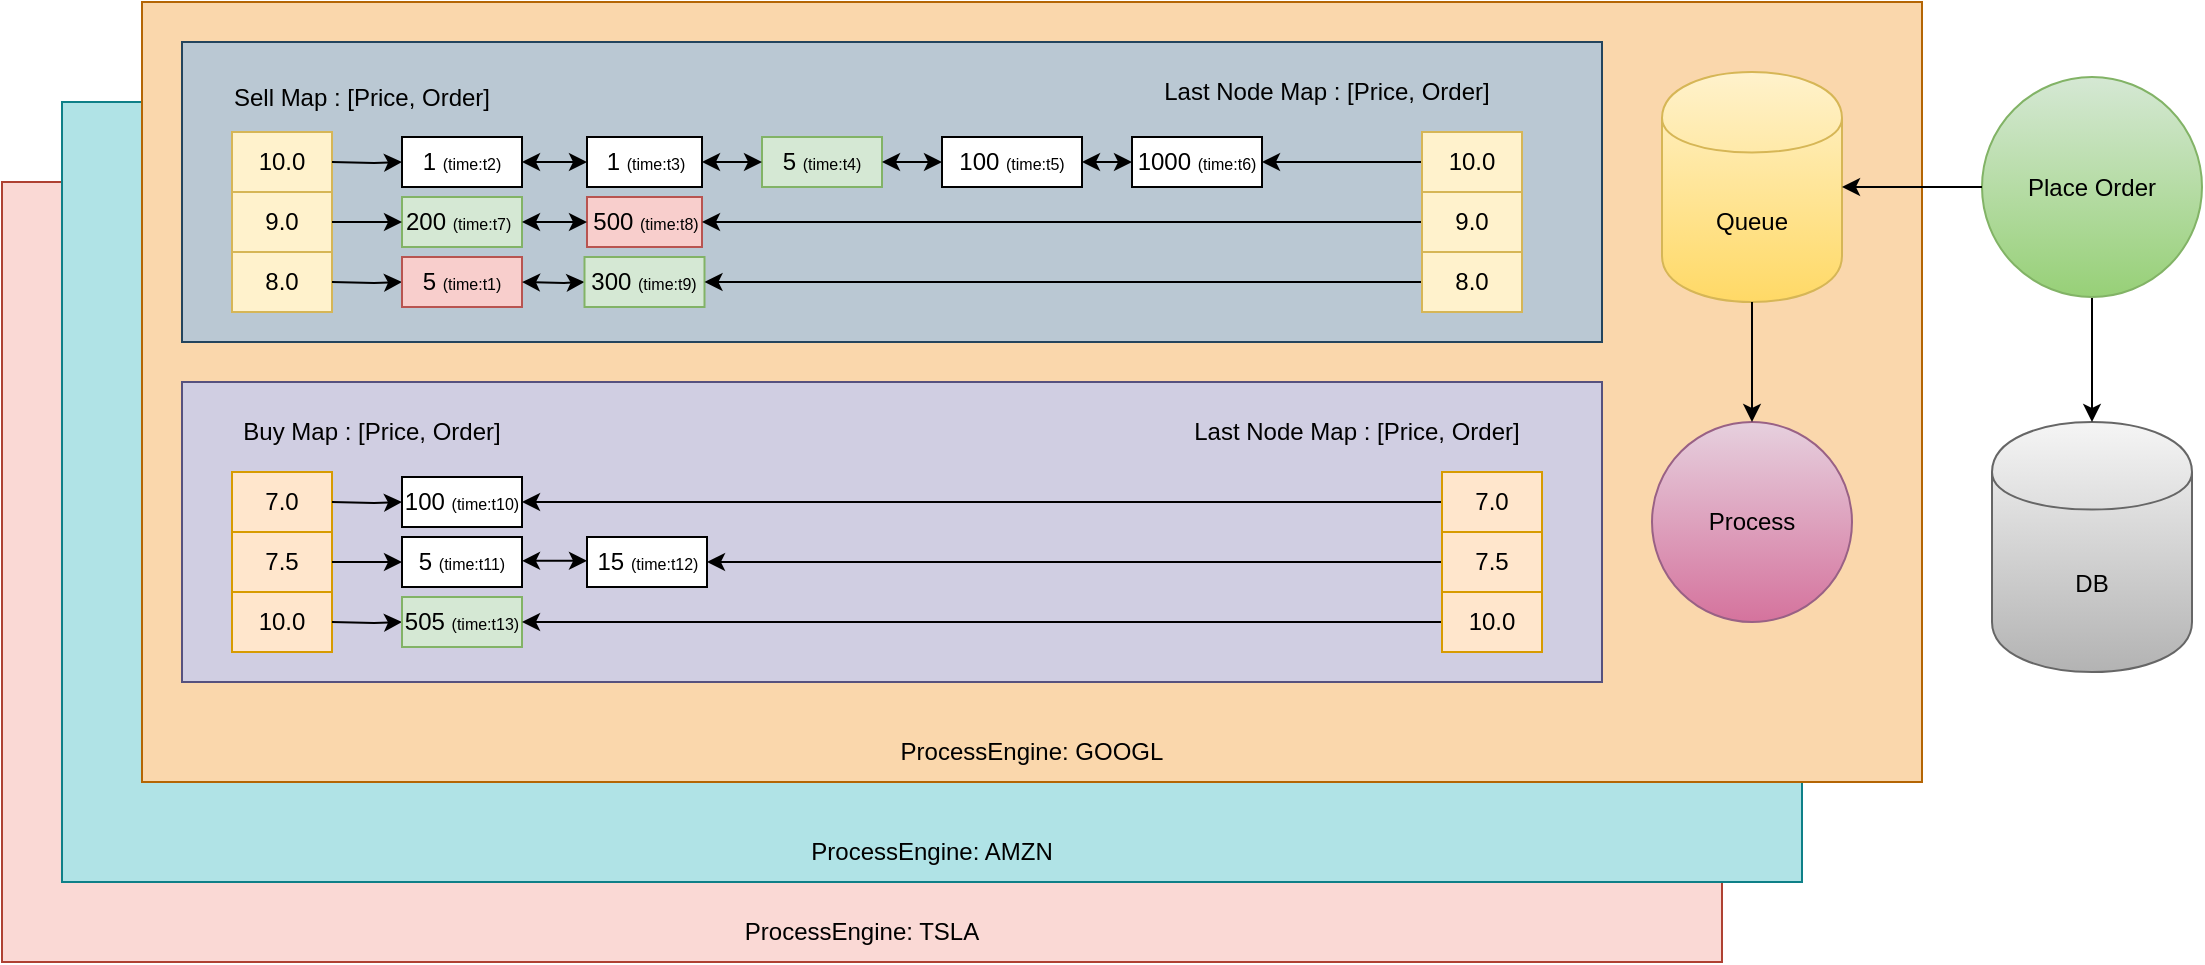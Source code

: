<mxfile version="12.6.5" type="device"><diagram id="vSMsy9M3xzbvUVU1tEuo" name="Page-1"><mxGraphModel dx="1106" dy="852" grid="1" gridSize="10" guides="1" tooltips="1" connect="1" arrows="1" fold="1" page="1" pageScale="1" pageWidth="500" pageHeight="1200" math="0" shadow="0"><root><mxCell id="0"/><mxCell id="1" parent="0"/><mxCell id="YBVcak9WnGdM1YwkFRKo-110" value="&lt;br&gt;&lt;br&gt;&lt;br&gt;&lt;br&gt;&lt;br&gt;&lt;br&gt;&lt;br&gt;&lt;br&gt;&lt;br&gt;&lt;br&gt;&lt;br&gt;&lt;br&gt;&lt;br&gt;&lt;br&gt;&lt;br&gt;&lt;br&gt;&lt;br&gt;&lt;br&gt;&lt;br&gt;&lt;br&gt;&lt;br&gt;&lt;br&gt;&lt;br&gt;&lt;br&gt;&lt;br&gt;ProcessEngine: TSLA" style="rounded=0;whiteSpace=wrap;html=1;fillColor=#fad9d5;strokeColor=#ae4132;" parent="1" vertex="1"><mxGeometry x="20" y="150" width="860" height="390" as="geometry"/></mxCell><mxCell id="YBVcak9WnGdM1YwkFRKo-1" value="&lt;br&gt;&lt;br&gt;&lt;br&gt;&lt;br&gt;&lt;br&gt;&lt;br&gt;&lt;br&gt;&lt;br&gt;&lt;br&gt;&lt;br&gt;&lt;br&gt;&lt;br&gt;&lt;br&gt;&lt;br&gt;&lt;br&gt;&lt;br&gt;&lt;br&gt;&lt;br&gt;&lt;br&gt;&lt;br&gt;&lt;br&gt;&lt;br&gt;&lt;br&gt;&lt;br&gt;&lt;br&gt;ProcessEngine: AMZN" style="rounded=0;whiteSpace=wrap;html=1;fillColor=#b0e3e6;strokeColor=#0e8088;" parent="1" vertex="1"><mxGeometry x="50" y="110" width="870" height="390" as="geometry"/></mxCell><mxCell id="YBVcak9WnGdM1YwkFRKo-32" style="edgeStyle=orthogonalEdgeStyle;rounded=0;orthogonalLoop=1;jettySize=auto;html=1;exitX=1;exitY=0.5;exitDx=0;exitDy=0;entryX=0;entryY=0.5;entryDx=0;entryDy=0;" parent="1" edge="1"><mxGeometry relative="1" as="geometry"><mxPoint x="315" y="660" as="sourcePoint"/></mxGeometry></mxCell><mxCell id="YBVcak9WnGdM1YwkFRKo-113" value="DB" style="shape=cylinder;whiteSpace=wrap;html=1;boundedLbl=1;backgroundOutline=1;gradientColor=#b3b3b3;fillColor=#f5f5f5;strokeColor=#666666;" parent="1" vertex="1"><mxGeometry x="1015" y="270" width="100" height="125" as="geometry"/></mxCell><mxCell id="YBVcak9WnGdM1YwkFRKo-117" style="edgeStyle=orthogonalEdgeStyle;rounded=0;orthogonalLoop=1;jettySize=auto;html=1;entryX=0.5;entryY=0;entryDx=0;entryDy=0;startArrow=none;startFill=0;" parent="1" source="YBVcak9WnGdM1YwkFRKo-116" target="YBVcak9WnGdM1YwkFRKo-113" edge="1"><mxGeometry relative="1" as="geometry"/></mxCell><mxCell id="YBVcak9WnGdM1YwkFRKo-116" value="Place Order" style="ellipse;whiteSpace=wrap;html=1;aspect=fixed;gradientColor=#97d077;fillColor=#d5e8d4;strokeColor=#82b366;" parent="1" vertex="1"><mxGeometry x="1010" y="97.5" width="110" height="110" as="geometry"/></mxCell><mxCell id="7qTqGq0L_hpDHqYvFQcH-53" value="" style="group" parent="1" vertex="1" connectable="0"><mxGeometry x="90" y="60" width="890" height="390" as="geometry"/></mxCell><mxCell id="YBVcak9WnGdM1YwkFRKo-2" value="&lt;br&gt;&lt;br&gt;&lt;br&gt;&lt;br&gt;&lt;br&gt;&lt;br&gt;&lt;br&gt;&lt;br&gt;&lt;br&gt;&lt;br&gt;&lt;br&gt;&lt;br&gt;&lt;br&gt;&lt;br&gt;&lt;br&gt;&lt;br&gt;&lt;br&gt;&lt;br&gt;&lt;br&gt;&lt;br&gt;&lt;br&gt;&lt;br&gt;&lt;br&gt;&lt;br&gt;&lt;br&gt;ProcessEngine: GOOGL" style="rounded=0;whiteSpace=wrap;html=1;fillColor=#fad7ac;strokeColor=#b46504;" parent="7qTqGq0L_hpDHqYvFQcH-53" vertex="1"><mxGeometry width="890" height="390" as="geometry"/></mxCell><mxCell id="YBVcak9WnGdM1YwkFRKo-86" value="" style="group" parent="7qTqGq0L_hpDHqYvFQcH-53" vertex="1" connectable="0"><mxGeometry x="20" y="20" width="710" height="320" as="geometry"/></mxCell><mxCell id="YBVcak9WnGdM1YwkFRKo-14" value="" style="rounded=0;whiteSpace=wrap;html=1;fillColor=#bac8d3;strokeColor=#23445d;" parent="YBVcak9WnGdM1YwkFRKo-86" vertex="1"><mxGeometry width="710" height="150" as="geometry"/></mxCell><mxCell id="YBVcak9WnGdM1YwkFRKo-3" value="10.0" style="rounded=0;whiteSpace=wrap;html=1;fillColor=#fff2cc;strokeColor=#d6b656;" parent="YBVcak9WnGdM1YwkFRKo-86" vertex="1"><mxGeometry x="25" y="45" width="50" height="30" as="geometry"/></mxCell><mxCell id="YBVcak9WnGdM1YwkFRKo-5" value="9.0" style="rounded=0;whiteSpace=wrap;html=1;fillColor=#fff2cc;strokeColor=#d6b656;" parent="YBVcak9WnGdM1YwkFRKo-86" vertex="1"><mxGeometry x="25" y="75" width="50" height="30" as="geometry"/></mxCell><mxCell id="YBVcak9WnGdM1YwkFRKo-6" value="8.0" style="rounded=0;whiteSpace=wrap;html=1;fillColor=#fff2cc;strokeColor=#d6b656;" parent="YBVcak9WnGdM1YwkFRKo-86" vertex="1"><mxGeometry x="25" y="105" width="50" height="30" as="geometry"/></mxCell><mxCell id="YBVcak9WnGdM1YwkFRKo-13" value="Sell Map : [Price, Order]" style="text;html=1;strokeColor=none;fillColor=none;align=center;verticalAlign=middle;whiteSpace=wrap;rounded=0;" parent="YBVcak9WnGdM1YwkFRKo-86" vertex="1"><mxGeometry x="10" y="15" width="160" height="25" as="geometry"/></mxCell><mxCell id="YBVcak9WnGdM1YwkFRKo-21" value="200&amp;nbsp;&lt;span style=&quot;font-size: 8px&quot;&gt;(time:t7)&lt;/span&gt;&amp;nbsp;" style="rounded=0;whiteSpace=wrap;html=1;fillColor=#d5e8d4;strokeColor=#82b366;" parent="YBVcak9WnGdM1YwkFRKo-86" vertex="1"><mxGeometry x="110" y="77.5" width="60" height="25" as="geometry"/></mxCell><mxCell id="YBVcak9WnGdM1YwkFRKo-28" value="" style="edgeStyle=orthogonalEdgeStyle;rounded=0;orthogonalLoop=1;jettySize=auto;html=1;" parent="YBVcak9WnGdM1YwkFRKo-86" source="YBVcak9WnGdM1YwkFRKo-5" target="YBVcak9WnGdM1YwkFRKo-21" edge="1"><mxGeometry relative="1" as="geometry"/></mxCell><mxCell id="YBVcak9WnGdM1YwkFRKo-23" value="500&amp;nbsp;&lt;span style=&quot;font-size: 8px&quot;&gt;(time:t8)&lt;/span&gt;" style="rounded=0;whiteSpace=wrap;html=1;fillColor=#f8cecc;strokeColor=#b85450;" parent="YBVcak9WnGdM1YwkFRKo-86" vertex="1"><mxGeometry x="202.5" y="77.5" width="57.5" height="25" as="geometry"/></mxCell><mxCell id="YBVcak9WnGdM1YwkFRKo-20" value="" style="edgeStyle=orthogonalEdgeStyle;rounded=0;orthogonalLoop=1;jettySize=auto;html=1;startArrow=classic;startFill=1;" parent="YBVcak9WnGdM1YwkFRKo-86" source="YBVcak9WnGdM1YwkFRKo-21" target="YBVcak9WnGdM1YwkFRKo-23" edge="1"><mxGeometry relative="1" as="geometry"/></mxCell><mxCell id="YBVcak9WnGdM1YwkFRKo-29" value="" style="edgeStyle=orthogonalEdgeStyle;rounded=0;orthogonalLoop=1;jettySize=auto;html=1;" parent="YBVcak9WnGdM1YwkFRKo-86" target="YBVcak9WnGdM1YwkFRKo-31" edge="1"><mxGeometry relative="1" as="geometry"><mxPoint x="75" y="120" as="sourcePoint"/></mxGeometry></mxCell><mxCell id="YBVcak9WnGdM1YwkFRKo-31" value="5 &lt;font style=&quot;font-size: 8px&quot;&gt;(time:t1)&lt;/font&gt;" style="rounded=0;whiteSpace=wrap;html=1;fillColor=#f8cecc;strokeColor=#b85450;" parent="YBVcak9WnGdM1YwkFRKo-86" vertex="1"><mxGeometry x="110" y="107.5" width="60" height="25" as="geometry"/></mxCell><mxCell id="YBVcak9WnGdM1YwkFRKo-35" value="" style="edgeStyle=orthogonalEdgeStyle;rounded=0;orthogonalLoop=1;jettySize=auto;html=1;" parent="YBVcak9WnGdM1YwkFRKo-86" target="YBVcak9WnGdM1YwkFRKo-37" edge="1"><mxGeometry relative="1" as="geometry"><mxPoint x="75" y="60" as="sourcePoint"/></mxGeometry></mxCell><mxCell id="YBVcak9WnGdM1YwkFRKo-37" value="1&amp;nbsp;&lt;span style=&quot;font-size: 8px&quot;&gt;(time:t2)&lt;/span&gt;" style="rounded=0;whiteSpace=wrap;html=1;" parent="YBVcak9WnGdM1YwkFRKo-86" vertex="1"><mxGeometry x="110" y="47.5" width="60" height="25" as="geometry"/></mxCell><mxCell id="YBVcak9WnGdM1YwkFRKo-39" value="1&amp;nbsp;&lt;span style=&quot;font-size: 8px&quot;&gt;(time:t3)&lt;/span&gt;" style="rounded=0;whiteSpace=wrap;html=1;" parent="YBVcak9WnGdM1YwkFRKo-86" vertex="1"><mxGeometry x="202.5" y="47.5" width="57.5" height="25" as="geometry"/></mxCell><mxCell id="YBVcak9WnGdM1YwkFRKo-36" value="" style="edgeStyle=orthogonalEdgeStyle;rounded=0;orthogonalLoop=1;jettySize=auto;html=1;startArrow=classic;startFill=1;" parent="YBVcak9WnGdM1YwkFRKo-86" source="YBVcak9WnGdM1YwkFRKo-37" target="YBVcak9WnGdM1YwkFRKo-39" edge="1"><mxGeometry relative="1" as="geometry"/></mxCell><mxCell id="YBVcak9WnGdM1YwkFRKo-40" value="5&amp;nbsp;&lt;span style=&quot;font-size: 8px&quot;&gt;(time:t4)&lt;/span&gt;" style="rounded=0;whiteSpace=wrap;html=1;fillColor=#d5e8d4;strokeColor=#82b366;" parent="YBVcak9WnGdM1YwkFRKo-86" vertex="1"><mxGeometry x="290" y="47.5" width="60" height="25" as="geometry"/></mxCell><mxCell id="YBVcak9WnGdM1YwkFRKo-38" style="edgeStyle=orthogonalEdgeStyle;rounded=0;orthogonalLoop=1;jettySize=auto;html=1;exitX=1;exitY=0.5;exitDx=0;exitDy=0;entryX=0;entryY=0.5;entryDx=0;entryDy=0;startArrow=classic;startFill=1;" parent="YBVcak9WnGdM1YwkFRKo-86" source="YBVcak9WnGdM1YwkFRKo-39" target="YBVcak9WnGdM1YwkFRKo-40" edge="1"><mxGeometry relative="1" as="geometry"/></mxCell><mxCell id="YBVcak9WnGdM1YwkFRKo-47" value="" style="rounded=0;whiteSpace=wrap;html=1;fillColor=#d0cee2;strokeColor=#56517e;" parent="YBVcak9WnGdM1YwkFRKo-86" vertex="1"><mxGeometry y="170" width="710" height="150" as="geometry"/></mxCell><mxCell id="YBVcak9WnGdM1YwkFRKo-48" value="7.0" style="rounded=0;whiteSpace=wrap;html=1;fillColor=#ffe6cc;strokeColor=#d79b00;" parent="YBVcak9WnGdM1YwkFRKo-86" vertex="1"><mxGeometry x="25" y="215" width="50" height="30" as="geometry"/></mxCell><mxCell id="YBVcak9WnGdM1YwkFRKo-50" value="7.5" style="rounded=0;whiteSpace=wrap;html=1;fillColor=#ffe6cc;strokeColor=#d79b00;" parent="YBVcak9WnGdM1YwkFRKo-86" vertex="1"><mxGeometry x="25" y="245" width="50" height="30" as="geometry"/></mxCell><mxCell id="YBVcak9WnGdM1YwkFRKo-51" value="10.0" style="rounded=0;whiteSpace=wrap;html=1;fillColor=#ffe6cc;strokeColor=#d79b00;" parent="YBVcak9WnGdM1YwkFRKo-86" vertex="1"><mxGeometry x="25" y="275" width="50" height="30" as="geometry"/></mxCell><mxCell id="YBVcak9WnGdM1YwkFRKo-53" value="Buy Map : [Price, Order]" style="text;html=1;strokeColor=none;fillColor=none;align=center;verticalAlign=middle;whiteSpace=wrap;rounded=0;" parent="YBVcak9WnGdM1YwkFRKo-86" vertex="1"><mxGeometry x="10" y="185" width="170" height="20" as="geometry"/></mxCell><mxCell id="YBVcak9WnGdM1YwkFRKo-55" value="5&amp;nbsp;&lt;span style=&quot;font-size: 8px&quot;&gt;(time:t11)&lt;/span&gt;" style="rounded=0;whiteSpace=wrap;html=1;" parent="YBVcak9WnGdM1YwkFRKo-86" vertex="1"><mxGeometry x="110" y="247.5" width="60" height="25" as="geometry"/></mxCell><mxCell id="YBVcak9WnGdM1YwkFRKo-49" value="" style="edgeStyle=orthogonalEdgeStyle;rounded=0;orthogonalLoop=1;jettySize=auto;html=1;" parent="YBVcak9WnGdM1YwkFRKo-86" source="YBVcak9WnGdM1YwkFRKo-50" target="YBVcak9WnGdM1YwkFRKo-55" edge="1"><mxGeometry relative="1" as="geometry"/></mxCell><mxCell id="YBVcak9WnGdM1YwkFRKo-59" value="" style="edgeStyle=orthogonalEdgeStyle;rounded=0;orthogonalLoop=1;jettySize=auto;html=1;" parent="YBVcak9WnGdM1YwkFRKo-86" target="YBVcak9WnGdM1YwkFRKo-61" edge="1"><mxGeometry relative="1" as="geometry"><mxPoint x="75" y="230" as="sourcePoint"/></mxGeometry></mxCell><mxCell id="YBVcak9WnGdM1YwkFRKo-61" value="100&amp;nbsp;&lt;span style=&quot;font-size: 8px&quot;&gt;(time:t10)&lt;/span&gt;" style="rounded=0;whiteSpace=wrap;html=1;" parent="YBVcak9WnGdM1YwkFRKo-86" vertex="1"><mxGeometry x="110" y="217.5" width="60" height="25" as="geometry"/></mxCell><mxCell id="YBVcak9WnGdM1YwkFRKo-65" value="" style="edgeStyle=orthogonalEdgeStyle;rounded=0;orthogonalLoop=1;jettySize=auto;html=1;" parent="YBVcak9WnGdM1YwkFRKo-86" target="YBVcak9WnGdM1YwkFRKo-67" edge="1"><mxGeometry relative="1" as="geometry"><mxPoint x="75" y="290" as="sourcePoint"/></mxGeometry></mxCell><mxCell id="YBVcak9WnGdM1YwkFRKo-67" value="505&amp;nbsp;&lt;span style=&quot;font-size: 8px&quot;&gt;(time:t13)&lt;/span&gt;" style="rounded=0;whiteSpace=wrap;html=1;fillColor=#d5e8d4;strokeColor=#82b366;" parent="YBVcak9WnGdM1YwkFRKo-86" vertex="1"><mxGeometry x="110" y="277.5" width="60" height="25" as="geometry"/></mxCell><mxCell id="YBVcak9WnGdM1YwkFRKo-77" value="" style="edgeStyle=orthogonalEdgeStyle;rounded=0;orthogonalLoop=1;jettySize=auto;html=1;startArrow=classic;startFill=1;" parent="YBVcak9WnGdM1YwkFRKo-86" target="YBVcak9WnGdM1YwkFRKo-78" edge="1"><mxGeometry relative="1" as="geometry"><mxPoint x="170" y="120" as="sourcePoint"/></mxGeometry></mxCell><mxCell id="YBVcak9WnGdM1YwkFRKo-78" value="300&amp;nbsp;&lt;span style=&quot;font-size: 8px&quot;&gt;(time:t9)&lt;/span&gt;" style="rounded=0;whiteSpace=wrap;html=1;fillColor=#d5e8d4;strokeColor=#82b366;" parent="YBVcak9WnGdM1YwkFRKo-86" vertex="1"><mxGeometry x="201.25" y="107.5" width="60" height="25" as="geometry"/></mxCell><mxCell id="YBVcak9WnGdM1YwkFRKo-80" style="edgeStyle=orthogonalEdgeStyle;rounded=0;orthogonalLoop=1;jettySize=auto;html=1;entryX=0;entryY=0.5;entryDx=0;entryDy=0;exitX=1;exitY=0.5;exitDx=0;exitDy=0;startArrow=classic;startFill=1;" parent="YBVcak9WnGdM1YwkFRKo-86" source="YBVcak9WnGdM1YwkFRKo-40" target="YBVcak9WnGdM1YwkFRKo-81" edge="1"><mxGeometry relative="1" as="geometry"><mxPoint x="340" y="60" as="sourcePoint"/></mxGeometry></mxCell><mxCell id="YBVcak9WnGdM1YwkFRKo-81" value="100&amp;nbsp;&lt;span style=&quot;font-size: 8px&quot;&gt;(time:t5)&lt;/span&gt;" style="rounded=0;whiteSpace=wrap;html=1;" parent="YBVcak9WnGdM1YwkFRKo-86" vertex="1"><mxGeometry x="380" y="47.5" width="70" height="25" as="geometry"/></mxCell><mxCell id="YBVcak9WnGdM1YwkFRKo-82" style="edgeStyle=orthogonalEdgeStyle;rounded=0;orthogonalLoop=1;jettySize=auto;html=1;entryX=0;entryY=0.5;entryDx=0;entryDy=0;startArrow=classic;startFill=1;" parent="YBVcak9WnGdM1YwkFRKo-86" target="YBVcak9WnGdM1YwkFRKo-83" edge="1"><mxGeometry relative="1" as="geometry"><mxPoint x="450" y="60" as="sourcePoint"/></mxGeometry></mxCell><mxCell id="YBVcak9WnGdM1YwkFRKo-83" value="1000&amp;nbsp;&lt;span style=&quot;font-size: 8px&quot;&gt;(time:t6)&lt;/span&gt;" style="rounded=0;whiteSpace=wrap;html=1;" parent="YBVcak9WnGdM1YwkFRKo-86" vertex="1"><mxGeometry x="475" y="47.5" width="65" height="25" as="geometry"/></mxCell><mxCell id="YBVcak9WnGdM1YwkFRKo-105" value="" style="edgeStyle=orthogonalEdgeStyle;rounded=0;orthogonalLoop=1;jettySize=auto;html=1;" parent="YBVcak9WnGdM1YwkFRKo-86" source="YBVcak9WnGdM1YwkFRKo-87" target="YBVcak9WnGdM1YwkFRKo-83" edge="1"><mxGeometry relative="1" as="geometry"/></mxCell><mxCell id="YBVcak9WnGdM1YwkFRKo-87" value="10.0" style="rounded=0;whiteSpace=wrap;html=1;fillColor=#fff2cc;strokeColor=#d6b656;" parent="YBVcak9WnGdM1YwkFRKo-86" vertex="1"><mxGeometry x="620" y="45" width="50" height="30" as="geometry"/></mxCell><mxCell id="YBVcak9WnGdM1YwkFRKo-107" value="" style="edgeStyle=orthogonalEdgeStyle;rounded=0;orthogonalLoop=1;jettySize=auto;html=1;entryX=1;entryY=0.5;entryDx=0;entryDy=0;" parent="YBVcak9WnGdM1YwkFRKo-86" source="YBVcak9WnGdM1YwkFRKo-88" target="YBVcak9WnGdM1YwkFRKo-23" edge="1"><mxGeometry relative="1" as="geometry"><mxPoint x="540" y="90" as="targetPoint"/></mxGeometry></mxCell><mxCell id="YBVcak9WnGdM1YwkFRKo-88" value="9.0" style="rounded=0;whiteSpace=wrap;html=1;fillColor=#fff2cc;strokeColor=#d6b656;" parent="YBVcak9WnGdM1YwkFRKo-86" vertex="1"><mxGeometry x="620" y="75" width="50" height="30" as="geometry"/></mxCell><mxCell id="YBVcak9WnGdM1YwkFRKo-108" style="edgeStyle=orthogonalEdgeStyle;rounded=0;orthogonalLoop=1;jettySize=auto;html=1;entryX=1;entryY=0.5;entryDx=0;entryDy=0;" parent="YBVcak9WnGdM1YwkFRKo-86" source="YBVcak9WnGdM1YwkFRKo-89" target="YBVcak9WnGdM1YwkFRKo-78" edge="1"><mxGeometry relative="1" as="geometry"/></mxCell><mxCell id="YBVcak9WnGdM1YwkFRKo-89" value="8.0" style="rounded=0;whiteSpace=wrap;html=1;fillColor=#fff2cc;strokeColor=#d6b656;" parent="YBVcak9WnGdM1YwkFRKo-86" vertex="1"><mxGeometry x="620" y="105" width="50" height="30" as="geometry"/></mxCell><mxCell id="YBVcak9WnGdM1YwkFRKo-90" value="Last Node Map : [Price, Order]" style="text;html=1;strokeColor=none;fillColor=none;align=center;verticalAlign=middle;whiteSpace=wrap;rounded=0;" parent="YBVcak9WnGdM1YwkFRKo-86" vertex="1"><mxGeometry x="460" y="15" width="225" height="20" as="geometry"/></mxCell><mxCell id="YBVcak9WnGdM1YwkFRKo-97" value="" style="edgeStyle=orthogonalEdgeStyle;rounded=0;orthogonalLoop=1;jettySize=auto;html=1;entryX=1;entryY=0.5;entryDx=0;entryDy=0;" parent="YBVcak9WnGdM1YwkFRKo-86" source="YBVcak9WnGdM1YwkFRKo-91" target="YBVcak9WnGdM1YwkFRKo-61" edge="1"><mxGeometry relative="1" as="geometry"><mxPoint x="550" y="230" as="targetPoint"/></mxGeometry></mxCell><mxCell id="YBVcak9WnGdM1YwkFRKo-91" value="7.0" style="rounded=0;whiteSpace=wrap;html=1;fillColor=#ffe6cc;strokeColor=#d79b00;" parent="YBVcak9WnGdM1YwkFRKo-86" vertex="1"><mxGeometry x="630" y="215" width="50" height="30" as="geometry"/></mxCell><mxCell id="7qTqGq0L_hpDHqYvFQcH-52" value="" style="edgeStyle=orthogonalEdgeStyle;rounded=0;orthogonalLoop=1;jettySize=auto;html=1;entryX=1;entryY=0.5;entryDx=0;entryDy=0;" parent="YBVcak9WnGdM1YwkFRKo-86" source="YBVcak9WnGdM1YwkFRKo-92" target="7qTqGq0L_hpDHqYvFQcH-49" edge="1"><mxGeometry relative="1" as="geometry"><mxPoint x="550" y="260" as="targetPoint"/></mxGeometry></mxCell><mxCell id="YBVcak9WnGdM1YwkFRKo-92" value="7.5" style="rounded=0;whiteSpace=wrap;html=1;fillColor=#ffe6cc;strokeColor=#d79b00;" parent="YBVcak9WnGdM1YwkFRKo-86" vertex="1"><mxGeometry x="630" y="245" width="50" height="30" as="geometry"/></mxCell><mxCell id="YBVcak9WnGdM1YwkFRKo-101" value="" style="edgeStyle=orthogonalEdgeStyle;rounded=0;orthogonalLoop=1;jettySize=auto;html=1;entryX=1;entryY=0.5;entryDx=0;entryDy=0;" parent="YBVcak9WnGdM1YwkFRKo-86" source="YBVcak9WnGdM1YwkFRKo-93" target="YBVcak9WnGdM1YwkFRKo-67" edge="1"><mxGeometry relative="1" as="geometry"><mxPoint x="550" y="290" as="targetPoint"/></mxGeometry></mxCell><mxCell id="YBVcak9WnGdM1YwkFRKo-93" value="10.0" style="rounded=0;whiteSpace=wrap;html=1;fillColor=#ffe6cc;strokeColor=#d79b00;" parent="YBVcak9WnGdM1YwkFRKo-86" vertex="1"><mxGeometry x="630" y="275" width="50" height="30" as="geometry"/></mxCell><mxCell id="YBVcak9WnGdM1YwkFRKo-94" value="Last Node Map : [Price, Order]" style="text;html=1;strokeColor=none;fillColor=none;align=center;verticalAlign=middle;whiteSpace=wrap;rounded=0;" parent="YBVcak9WnGdM1YwkFRKo-86" vertex="1"><mxGeometry x="475" y="185" width="225" height="20" as="geometry"/></mxCell><mxCell id="7qTqGq0L_hpDHqYvFQcH-49" value="15&amp;nbsp;&lt;span style=&quot;font-size: 8px&quot;&gt;(time:t12)&lt;/span&gt;" style="rounded=0;whiteSpace=wrap;html=1;" parent="YBVcak9WnGdM1YwkFRKo-86" vertex="1"><mxGeometry x="202.5" y="247.5" width="60" height="25" as="geometry"/></mxCell><mxCell id="7qTqGq0L_hpDHqYvFQcH-50" value="" style="edgeStyle=orthogonalEdgeStyle;rounded=0;orthogonalLoop=1;jettySize=auto;html=1;startArrow=classic;startFill=1;" parent="YBVcak9WnGdM1YwkFRKo-86" edge="1"><mxGeometry relative="1" as="geometry"><mxPoint x="170" y="259.42" as="sourcePoint"/><mxPoint x="202.5" y="259.42" as="targetPoint"/></mxGeometry></mxCell><mxCell id="YBVcak9WnGdM1YwkFRKo-112" value="Queue" style="shape=cylinder;whiteSpace=wrap;html=1;boundedLbl=1;backgroundOutline=1;gradientColor=#ffd966;fillColor=#fff2cc;strokeColor=#d6b656;" parent="1" vertex="1"><mxGeometry x="850" y="95" width="90" height="115" as="geometry"/></mxCell><mxCell id="YBVcak9WnGdM1YwkFRKo-115" value="Process" style="ellipse;whiteSpace=wrap;html=1;aspect=fixed;gradientColor=#d5739d;fillColor=#e6d0de;strokeColor=#996185;" parent="1" vertex="1"><mxGeometry x="845" y="270" width="100" height="100" as="geometry"/></mxCell><mxCell id="YBVcak9WnGdM1YwkFRKo-119" style="edgeStyle=orthogonalEdgeStyle;rounded=0;orthogonalLoop=1;jettySize=auto;html=1;exitX=0.5;exitY=1;exitDx=0;exitDy=0;startArrow=none;startFill=0;endArrow=classic;endFill=1;" parent="1" source="YBVcak9WnGdM1YwkFRKo-112" target="YBVcak9WnGdM1YwkFRKo-115" edge="1"><mxGeometry relative="1" as="geometry"/></mxCell><mxCell id="YBVcak9WnGdM1YwkFRKo-118" style="edgeStyle=orthogonalEdgeStyle;rounded=0;orthogonalLoop=1;jettySize=auto;html=1;entryX=1;entryY=0.5;entryDx=0;entryDy=0;startArrow=none;startFill=0;endArrow=classic;endFill=1;" parent="1" source="YBVcak9WnGdM1YwkFRKo-116" target="YBVcak9WnGdM1YwkFRKo-112" edge="1"><mxGeometry relative="1" as="geometry"/></mxCell></root></mxGraphModel></diagram></mxfile>